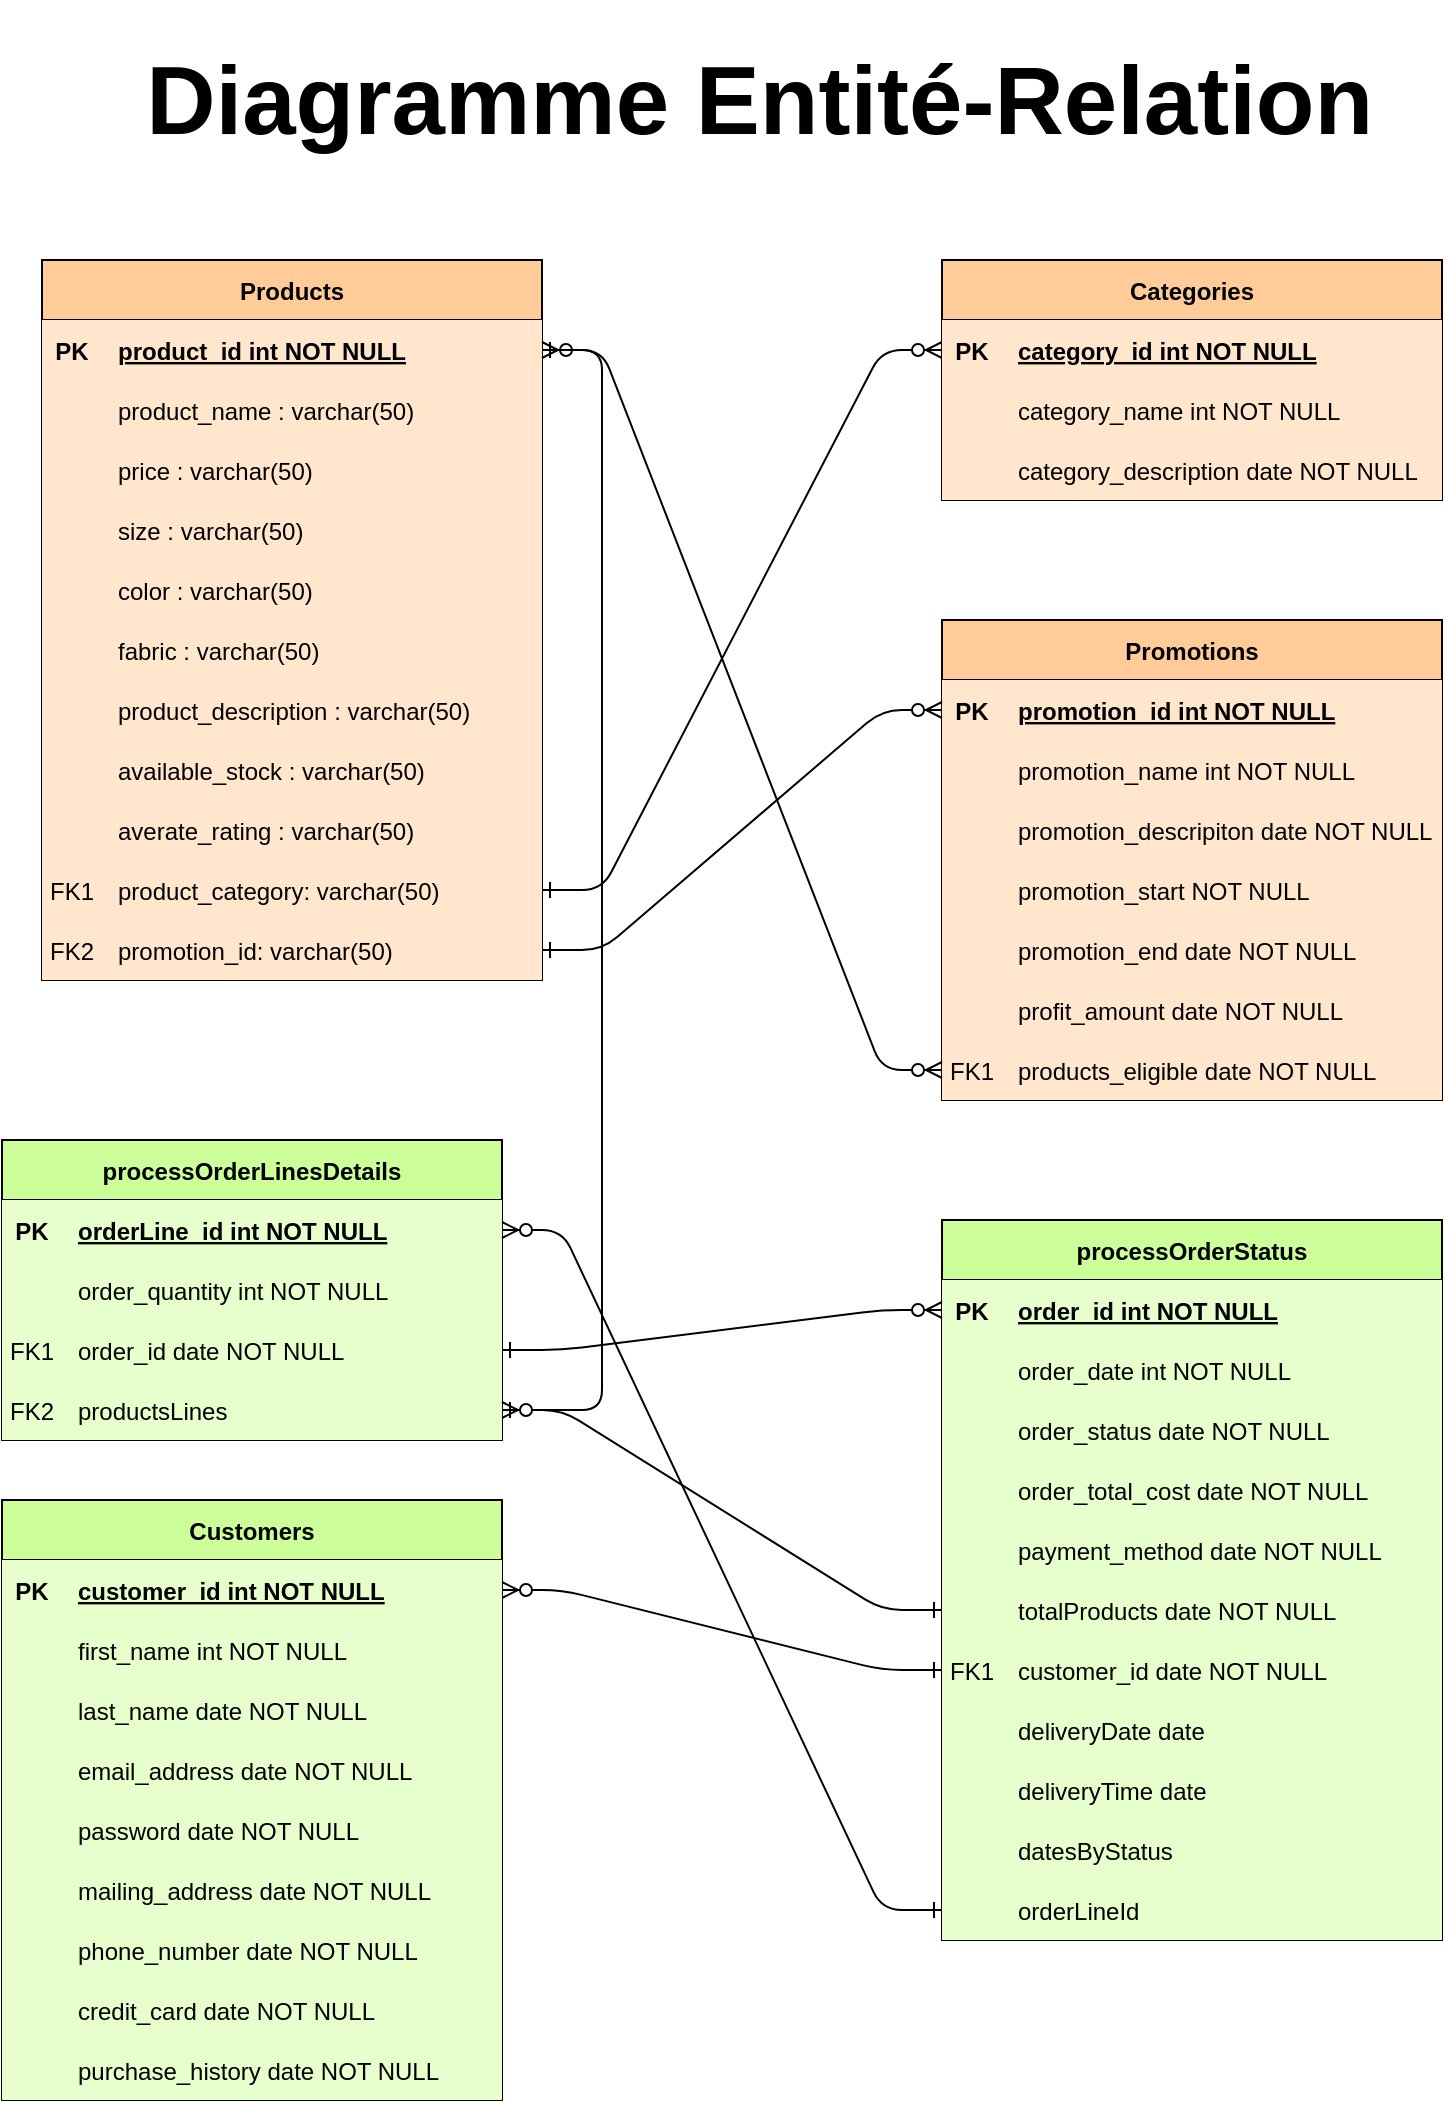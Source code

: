 <mxfile version="23.1.5" type="device">
  <diagram id="R2lEEEUBdFMjLlhIrx00" name="Page-1">
    <mxGraphModel dx="1149" dy="619" grid="1" gridSize="10" guides="1" tooltips="1" connect="1" arrows="1" fold="1" page="1" pageScale="1" pageWidth="850" pageHeight="1100" math="0" shadow="0" extFonts="Permanent Marker^https://fonts.googleapis.com/css?family=Permanent+Marker">
      <root>
        <mxCell id="0" />
        <mxCell id="1" parent="0" />
        <mxCell id="C-vyLk0tnHw3VtMMgP7b-1" value="" style="edgeStyle=entityRelationEdgeStyle;endArrow=ERzeroToMany;startArrow=ERone;endFill=1;startFill=0;entryX=0;entryY=0.5;entryDx=0;entryDy=0;" parent="1" source="kTmBrPCuGfn3WmzhbBEL-50" target="C-vyLk0tnHw3VtMMgP7b-3" edge="1">
          <mxGeometry width="100" height="100" relative="1" as="geometry">
            <mxPoint x="320" y="760" as="sourcePoint" />
            <mxPoint x="420" y="660" as="targetPoint" />
            <Array as="points">
              <mxPoint x="500" y="200" />
            </Array>
          </mxGeometry>
        </mxCell>
        <mxCell id="C-vyLk0tnHw3VtMMgP7b-12" value="" style="edgeStyle=entityRelationEdgeStyle;endArrow=ERzeroToMany;startArrow=ERone;endFill=1;startFill=0;fontStyle=1" parent="1" source="fbQqHA0lOHPMDdTAuT4G-1" target="C-vyLk0tnHw3VtMMgP7b-14" edge="1">
          <mxGeometry width="100" height="100" relative="1" as="geometry">
            <mxPoint x="380" y="220" as="sourcePoint" />
            <mxPoint x="440" y="245" as="targetPoint" />
            <Array as="points">
              <mxPoint x="530" y="1160" />
            </Array>
          </mxGeometry>
        </mxCell>
        <mxCell id="C-vyLk0tnHw3VtMMgP7b-2" value="Categories" style="shape=table;startSize=30;container=1;collapsible=1;childLayout=tableLayout;fixedRows=1;rowLines=0;fontStyle=1;align=center;resizeLast=1;fillColor=#FFCC99;" parent="1" vertex="1">
          <mxGeometry x="510" y="160" width="250" height="120" as="geometry" />
        </mxCell>
        <mxCell id="C-vyLk0tnHw3VtMMgP7b-3" value="" style="shape=partialRectangle;collapsible=0;dropTarget=0;pointerEvents=0;fillColor=#FFE6CC;points=[[0,0.5],[1,0.5]];portConstraint=eastwest;top=0;left=0;right=0;bottom=1;" parent="C-vyLk0tnHw3VtMMgP7b-2" vertex="1">
          <mxGeometry y="30" width="250" height="30" as="geometry" />
        </mxCell>
        <mxCell id="C-vyLk0tnHw3VtMMgP7b-4" value="PK" style="shape=partialRectangle;overflow=hidden;connectable=0;fillColor=#FFE6CC;top=0;left=0;bottom=0;right=0;fontStyle=1;" parent="C-vyLk0tnHw3VtMMgP7b-3" vertex="1">
          <mxGeometry width="30" height="30" as="geometry">
            <mxRectangle width="30" height="30" as="alternateBounds" />
          </mxGeometry>
        </mxCell>
        <mxCell id="C-vyLk0tnHw3VtMMgP7b-5" value="category_id int NOT NULL " style="shape=partialRectangle;overflow=hidden;connectable=0;fillColor=#FFE6CC;top=0;left=0;bottom=0;right=0;align=left;spacingLeft=6;fontStyle=5;" parent="C-vyLk0tnHw3VtMMgP7b-3" vertex="1">
          <mxGeometry x="30" width="220" height="30" as="geometry">
            <mxRectangle width="220" height="30" as="alternateBounds" />
          </mxGeometry>
        </mxCell>
        <mxCell id="C-vyLk0tnHw3VtMMgP7b-6" value="" style="shape=partialRectangle;collapsible=0;dropTarget=0;pointerEvents=0;fillColor=#FFE6CC;points=[[0,0.5],[1,0.5]];portConstraint=eastwest;top=0;left=0;right=0;bottom=0;" parent="C-vyLk0tnHw3VtMMgP7b-2" vertex="1">
          <mxGeometry y="60" width="250" height="30" as="geometry" />
        </mxCell>
        <mxCell id="C-vyLk0tnHw3VtMMgP7b-7" value="" style="shape=partialRectangle;overflow=hidden;connectable=0;fillColor=#FFE6CC;top=0;left=0;bottom=0;right=0;" parent="C-vyLk0tnHw3VtMMgP7b-6" vertex="1">
          <mxGeometry width="30" height="30" as="geometry">
            <mxRectangle width="30" height="30" as="alternateBounds" />
          </mxGeometry>
        </mxCell>
        <mxCell id="C-vyLk0tnHw3VtMMgP7b-8" value="category_name int NOT NULL" style="shape=partialRectangle;overflow=hidden;connectable=0;fillColor=#FFE6CC;top=0;left=0;bottom=0;right=0;align=left;spacingLeft=6;" parent="C-vyLk0tnHw3VtMMgP7b-6" vertex="1">
          <mxGeometry x="30" width="220" height="30" as="geometry">
            <mxRectangle width="220" height="30" as="alternateBounds" />
          </mxGeometry>
        </mxCell>
        <mxCell id="C-vyLk0tnHw3VtMMgP7b-9" value="" style="shape=partialRectangle;collapsible=0;dropTarget=0;pointerEvents=0;fillColor=#FFE6CC;points=[[0,0.5],[1,0.5]];portConstraint=eastwest;top=0;left=0;right=0;bottom=0;" parent="C-vyLk0tnHw3VtMMgP7b-2" vertex="1">
          <mxGeometry y="90" width="250" height="30" as="geometry" />
        </mxCell>
        <mxCell id="C-vyLk0tnHw3VtMMgP7b-10" value="" style="shape=partialRectangle;overflow=hidden;connectable=0;fillColor=#FFE6CC;top=0;left=0;bottom=0;right=0;" parent="C-vyLk0tnHw3VtMMgP7b-9" vertex="1">
          <mxGeometry width="30" height="30" as="geometry">
            <mxRectangle width="30" height="30" as="alternateBounds" />
          </mxGeometry>
        </mxCell>
        <mxCell id="C-vyLk0tnHw3VtMMgP7b-11" value="category_description date NOT NULL" style="shape=partialRectangle;overflow=hidden;connectable=0;fillColor=#FFE6CC;top=0;left=0;bottom=0;right=0;align=left;spacingLeft=6;" parent="C-vyLk0tnHw3VtMMgP7b-9" vertex="1">
          <mxGeometry x="30" width="220" height="30" as="geometry">
            <mxRectangle width="220" height="30" as="alternateBounds" />
          </mxGeometry>
        </mxCell>
        <mxCell id="C-vyLk0tnHw3VtMMgP7b-13" value="Customers" style="shape=table;startSize=30;container=1;collapsible=1;childLayout=tableLayout;fixedRows=1;rowLines=0;fontStyle=1;align=center;resizeLast=1;fillColor=#CCFF99;" parent="1" vertex="1">
          <mxGeometry x="40" y="780" width="250" height="300" as="geometry" />
        </mxCell>
        <mxCell id="C-vyLk0tnHw3VtMMgP7b-14" value="" style="shape=partialRectangle;collapsible=0;dropTarget=0;pointerEvents=0;fillColor=#E6FFCC;points=[[0,0.5],[1,0.5]];portConstraint=eastwest;top=0;left=0;right=0;bottom=1;" parent="C-vyLk0tnHw3VtMMgP7b-13" vertex="1">
          <mxGeometry y="30" width="250" height="30" as="geometry" />
        </mxCell>
        <mxCell id="C-vyLk0tnHw3VtMMgP7b-15" value="PK" style="shape=partialRectangle;overflow=hidden;connectable=0;fillColor=#E6FFCC;top=0;left=0;bottom=0;right=0;fontStyle=1;" parent="C-vyLk0tnHw3VtMMgP7b-14" vertex="1">
          <mxGeometry width="30" height="30" as="geometry">
            <mxRectangle width="30" height="30" as="alternateBounds" />
          </mxGeometry>
        </mxCell>
        <mxCell id="C-vyLk0tnHw3VtMMgP7b-16" value="customer_id int NOT NULL " style="shape=partialRectangle;overflow=hidden;connectable=0;fillColor=#E6FFCC;top=0;left=0;bottom=0;right=0;align=left;spacingLeft=6;fontStyle=5;" parent="C-vyLk0tnHw3VtMMgP7b-14" vertex="1">
          <mxGeometry x="30" width="220" height="30" as="geometry">
            <mxRectangle width="220" height="30" as="alternateBounds" />
          </mxGeometry>
        </mxCell>
        <mxCell id="C-vyLk0tnHw3VtMMgP7b-17" value="" style="shape=partialRectangle;collapsible=0;dropTarget=0;pointerEvents=0;fillColor=#E6FFCC;points=[[0,0.5],[1,0.5]];portConstraint=eastwest;top=0;left=0;right=0;bottom=0;" parent="C-vyLk0tnHw3VtMMgP7b-13" vertex="1">
          <mxGeometry y="60" width="250" height="30" as="geometry" />
        </mxCell>
        <mxCell id="C-vyLk0tnHw3VtMMgP7b-18" value="" style="shape=partialRectangle;overflow=hidden;connectable=0;fillColor=#E6FFCC;top=0;left=0;bottom=0;right=0;" parent="C-vyLk0tnHw3VtMMgP7b-17" vertex="1">
          <mxGeometry width="30" height="30" as="geometry">
            <mxRectangle width="30" height="30" as="alternateBounds" />
          </mxGeometry>
        </mxCell>
        <mxCell id="C-vyLk0tnHw3VtMMgP7b-19" value="first_name int NOT NULL" style="shape=partialRectangle;overflow=hidden;connectable=0;fillColor=#E6FFCC;top=0;left=0;bottom=0;right=0;align=left;spacingLeft=6;" parent="C-vyLk0tnHw3VtMMgP7b-17" vertex="1">
          <mxGeometry x="30" width="220" height="30" as="geometry">
            <mxRectangle width="220" height="30" as="alternateBounds" />
          </mxGeometry>
        </mxCell>
        <mxCell id="C-vyLk0tnHw3VtMMgP7b-20" value="" style="shape=partialRectangle;collapsible=0;dropTarget=0;pointerEvents=0;fillColor=#E6FFCC;points=[[0,0.5],[1,0.5]];portConstraint=eastwest;top=0;left=0;right=0;bottom=0;" parent="C-vyLk0tnHw3VtMMgP7b-13" vertex="1">
          <mxGeometry y="90" width="250" height="30" as="geometry" />
        </mxCell>
        <mxCell id="C-vyLk0tnHw3VtMMgP7b-21" value="" style="shape=partialRectangle;overflow=hidden;connectable=0;fillColor=#E6FFCC;top=0;left=0;bottom=0;right=0;" parent="C-vyLk0tnHw3VtMMgP7b-20" vertex="1">
          <mxGeometry width="30" height="30" as="geometry">
            <mxRectangle width="30" height="30" as="alternateBounds" />
          </mxGeometry>
        </mxCell>
        <mxCell id="C-vyLk0tnHw3VtMMgP7b-22" value="last_name date NOT NULL" style="shape=partialRectangle;overflow=hidden;connectable=0;fillColor=#E6FFCC;top=0;left=0;bottom=0;right=0;align=left;spacingLeft=6;" parent="C-vyLk0tnHw3VtMMgP7b-20" vertex="1">
          <mxGeometry x="30" width="220" height="30" as="geometry">
            <mxRectangle width="220" height="30" as="alternateBounds" />
          </mxGeometry>
        </mxCell>
        <mxCell id="kTmBrPCuGfn3WmzhbBEL-53" value="" style="shape=partialRectangle;collapsible=0;dropTarget=0;pointerEvents=0;fillColor=#E6FFCC;points=[[0,0.5],[1,0.5]];portConstraint=eastwest;top=0;left=0;right=0;bottom=0;" parent="C-vyLk0tnHw3VtMMgP7b-13" vertex="1">
          <mxGeometry y="120" width="250" height="30" as="geometry" />
        </mxCell>
        <mxCell id="kTmBrPCuGfn3WmzhbBEL-54" value="" style="shape=partialRectangle;overflow=hidden;connectable=0;fillColor=#E6FFCC;top=0;left=0;bottom=0;right=0;" parent="kTmBrPCuGfn3WmzhbBEL-53" vertex="1">
          <mxGeometry width="30" height="30" as="geometry">
            <mxRectangle width="30" height="30" as="alternateBounds" />
          </mxGeometry>
        </mxCell>
        <mxCell id="kTmBrPCuGfn3WmzhbBEL-55" value="email_address date NOT NULL" style="shape=partialRectangle;overflow=hidden;connectable=0;fillColor=#E6FFCC;top=0;left=0;bottom=0;right=0;align=left;spacingLeft=6;" parent="kTmBrPCuGfn3WmzhbBEL-53" vertex="1">
          <mxGeometry x="30" width="220" height="30" as="geometry">
            <mxRectangle width="220" height="30" as="alternateBounds" />
          </mxGeometry>
        </mxCell>
        <mxCell id="kTmBrPCuGfn3WmzhbBEL-56" value="" style="shape=partialRectangle;collapsible=0;dropTarget=0;pointerEvents=0;fillColor=#E6FFCC;points=[[0,0.5],[1,0.5]];portConstraint=eastwest;top=0;left=0;right=0;bottom=0;" parent="C-vyLk0tnHw3VtMMgP7b-13" vertex="1">
          <mxGeometry y="150" width="250" height="30" as="geometry" />
        </mxCell>
        <mxCell id="kTmBrPCuGfn3WmzhbBEL-57" value="" style="shape=partialRectangle;overflow=hidden;connectable=0;fillColor=#E6FFCC;top=0;left=0;bottom=0;right=0;" parent="kTmBrPCuGfn3WmzhbBEL-56" vertex="1">
          <mxGeometry width="30" height="30" as="geometry">
            <mxRectangle width="30" height="30" as="alternateBounds" />
          </mxGeometry>
        </mxCell>
        <mxCell id="kTmBrPCuGfn3WmzhbBEL-58" value="password date NOT NULL" style="shape=partialRectangle;overflow=hidden;connectable=0;fillColor=#E6FFCC;top=0;left=0;bottom=0;right=0;align=left;spacingLeft=6;" parent="kTmBrPCuGfn3WmzhbBEL-56" vertex="1">
          <mxGeometry x="30" width="220" height="30" as="geometry">
            <mxRectangle width="220" height="30" as="alternateBounds" />
          </mxGeometry>
        </mxCell>
        <mxCell id="kTmBrPCuGfn3WmzhbBEL-59" value="" style="shape=partialRectangle;collapsible=0;dropTarget=0;pointerEvents=0;fillColor=#E6FFCC;points=[[0,0.5],[1,0.5]];portConstraint=eastwest;top=0;left=0;right=0;bottom=0;" parent="C-vyLk0tnHw3VtMMgP7b-13" vertex="1">
          <mxGeometry y="180" width="250" height="30" as="geometry" />
        </mxCell>
        <mxCell id="kTmBrPCuGfn3WmzhbBEL-60" value="" style="shape=partialRectangle;overflow=hidden;connectable=0;fillColor=#E6FFCC;top=0;left=0;bottom=0;right=0;" parent="kTmBrPCuGfn3WmzhbBEL-59" vertex="1">
          <mxGeometry width="30" height="30" as="geometry">
            <mxRectangle width="30" height="30" as="alternateBounds" />
          </mxGeometry>
        </mxCell>
        <mxCell id="kTmBrPCuGfn3WmzhbBEL-61" value="mailing_address date NOT NULL" style="shape=partialRectangle;overflow=hidden;connectable=0;fillColor=#E6FFCC;top=0;left=0;bottom=0;right=0;align=left;spacingLeft=6;" parent="kTmBrPCuGfn3WmzhbBEL-59" vertex="1">
          <mxGeometry x="30" width="220" height="30" as="geometry">
            <mxRectangle width="220" height="30" as="alternateBounds" />
          </mxGeometry>
        </mxCell>
        <mxCell id="kTmBrPCuGfn3WmzhbBEL-62" value="" style="shape=partialRectangle;collapsible=0;dropTarget=0;pointerEvents=0;fillColor=#E6FFCC;points=[[0,0.5],[1,0.5]];portConstraint=eastwest;top=0;left=0;right=0;bottom=0;" parent="C-vyLk0tnHw3VtMMgP7b-13" vertex="1">
          <mxGeometry y="210" width="250" height="30" as="geometry" />
        </mxCell>
        <mxCell id="kTmBrPCuGfn3WmzhbBEL-63" value="" style="shape=partialRectangle;overflow=hidden;connectable=0;fillColor=#E6FFCC;top=0;left=0;bottom=0;right=0;" parent="kTmBrPCuGfn3WmzhbBEL-62" vertex="1">
          <mxGeometry width="30" height="30" as="geometry">
            <mxRectangle width="30" height="30" as="alternateBounds" />
          </mxGeometry>
        </mxCell>
        <mxCell id="kTmBrPCuGfn3WmzhbBEL-64" value="phone_number date NOT NULL" style="shape=partialRectangle;overflow=hidden;connectable=0;fillColor=#E6FFCC;top=0;left=0;bottom=0;right=0;align=left;spacingLeft=6;" parent="kTmBrPCuGfn3WmzhbBEL-62" vertex="1">
          <mxGeometry x="30" width="220" height="30" as="geometry">
            <mxRectangle width="220" height="30" as="alternateBounds" />
          </mxGeometry>
        </mxCell>
        <mxCell id="kTmBrPCuGfn3WmzhbBEL-65" value="" style="shape=partialRectangle;collapsible=0;dropTarget=0;pointerEvents=0;fillColor=#E6FFCC;points=[[0,0.5],[1,0.5]];portConstraint=eastwest;top=0;left=0;right=0;bottom=0;" parent="C-vyLk0tnHw3VtMMgP7b-13" vertex="1">
          <mxGeometry y="240" width="250" height="30" as="geometry" />
        </mxCell>
        <mxCell id="kTmBrPCuGfn3WmzhbBEL-66" value="" style="shape=partialRectangle;overflow=hidden;connectable=0;fillColor=#E6FFCC;top=0;left=0;bottom=0;right=0;" parent="kTmBrPCuGfn3WmzhbBEL-65" vertex="1">
          <mxGeometry width="30" height="30" as="geometry">
            <mxRectangle width="30" height="30" as="alternateBounds" />
          </mxGeometry>
        </mxCell>
        <mxCell id="kTmBrPCuGfn3WmzhbBEL-67" value="credit_card date NOT NULL" style="shape=partialRectangle;overflow=hidden;connectable=0;fillColor=#E6FFCC;top=0;left=0;bottom=0;right=0;align=left;spacingLeft=6;" parent="kTmBrPCuGfn3WmzhbBEL-65" vertex="1">
          <mxGeometry x="30" width="220" height="30" as="geometry">
            <mxRectangle width="220" height="30" as="alternateBounds" />
          </mxGeometry>
        </mxCell>
        <mxCell id="kTmBrPCuGfn3WmzhbBEL-165" value="" style="shape=partialRectangle;collapsible=0;dropTarget=0;pointerEvents=0;fillColor=#E6FFCC;points=[[0,0.5],[1,0.5]];portConstraint=eastwest;top=0;left=0;right=0;bottom=0;" parent="C-vyLk0tnHw3VtMMgP7b-13" vertex="1">
          <mxGeometry y="270" width="250" height="30" as="geometry" />
        </mxCell>
        <mxCell id="kTmBrPCuGfn3WmzhbBEL-166" value="" style="shape=partialRectangle;overflow=hidden;connectable=0;fillColor=#E6FFCC;top=0;left=0;bottom=0;right=0;" parent="kTmBrPCuGfn3WmzhbBEL-165" vertex="1">
          <mxGeometry width="30" height="30" as="geometry">
            <mxRectangle width="30" height="30" as="alternateBounds" />
          </mxGeometry>
        </mxCell>
        <mxCell id="kTmBrPCuGfn3WmzhbBEL-167" value="purchase_history date NOT NULL" style="shape=partialRectangle;overflow=hidden;connectable=0;fillColor=#E6FFCC;top=0;left=0;bottom=0;right=0;align=left;spacingLeft=6;" parent="kTmBrPCuGfn3WmzhbBEL-165" vertex="1">
          <mxGeometry x="30" width="220" height="30" as="geometry">
            <mxRectangle width="220" height="30" as="alternateBounds" />
          </mxGeometry>
        </mxCell>
        <mxCell id="C-vyLk0tnHw3VtMMgP7b-23" value="Products" style="shape=table;startSize=30;container=1;collapsible=1;childLayout=tableLayout;fixedRows=1;rowLines=0;fontStyle=1;align=center;resizeLast=1;fillColor=#FFCC99;" parent="1" vertex="1">
          <mxGeometry x="60" y="160" width="250" height="360" as="geometry" />
        </mxCell>
        <mxCell id="C-vyLk0tnHw3VtMMgP7b-24" value="" style="shape=partialRectangle;collapsible=0;dropTarget=0;pointerEvents=0;fillColor=#FFE6CC;points=[[0,0.5],[1,0.5]];portConstraint=eastwest;top=0;left=0;right=0;bottom=1;" parent="C-vyLk0tnHw3VtMMgP7b-23" vertex="1">
          <mxGeometry y="30" width="250" height="30" as="geometry" />
        </mxCell>
        <mxCell id="C-vyLk0tnHw3VtMMgP7b-25" value="PK" style="shape=partialRectangle;overflow=hidden;connectable=0;fillColor=#FFE6CC;top=0;left=0;bottom=0;right=0;fontStyle=1;" parent="C-vyLk0tnHw3VtMMgP7b-24" vertex="1">
          <mxGeometry width="30" height="30" as="geometry">
            <mxRectangle width="30" height="30" as="alternateBounds" />
          </mxGeometry>
        </mxCell>
        <mxCell id="C-vyLk0tnHw3VtMMgP7b-26" value="product_id int NOT NULL " style="shape=partialRectangle;overflow=hidden;connectable=0;fillColor=#FFE6CC;top=0;left=0;bottom=0;right=0;align=left;spacingLeft=6;fontStyle=5;" parent="C-vyLk0tnHw3VtMMgP7b-24" vertex="1">
          <mxGeometry x="30" width="220" height="30" as="geometry">
            <mxRectangle width="220" height="30" as="alternateBounds" />
          </mxGeometry>
        </mxCell>
        <mxCell id="C-vyLk0tnHw3VtMMgP7b-27" value="" style="shape=partialRectangle;collapsible=0;dropTarget=0;pointerEvents=0;fillColor=#FFE6CC;points=[[0,0.5],[1,0.5]];portConstraint=eastwest;top=0;left=0;right=0;bottom=0;" parent="C-vyLk0tnHw3VtMMgP7b-23" vertex="1">
          <mxGeometry y="60" width="250" height="30" as="geometry" />
        </mxCell>
        <mxCell id="C-vyLk0tnHw3VtMMgP7b-28" value="" style="shape=partialRectangle;overflow=hidden;connectable=0;fillColor=#FFE6CC;top=0;left=0;bottom=0;right=0;" parent="C-vyLk0tnHw3VtMMgP7b-27" vertex="1">
          <mxGeometry width="30" height="30" as="geometry">
            <mxRectangle width="30" height="30" as="alternateBounds" />
          </mxGeometry>
        </mxCell>
        <mxCell id="C-vyLk0tnHw3VtMMgP7b-29" value="product_name : varchar(50) " style="shape=partialRectangle;overflow=hidden;connectable=0;fillColor=#FFE6CC;top=0;left=0;bottom=0;right=0;align=left;spacingLeft=6;" parent="C-vyLk0tnHw3VtMMgP7b-27" vertex="1">
          <mxGeometry x="30" width="220" height="30" as="geometry">
            <mxRectangle width="220" height="30" as="alternateBounds" />
          </mxGeometry>
        </mxCell>
        <mxCell id="kTmBrPCuGfn3WmzhbBEL-1" value="" style="shape=partialRectangle;collapsible=0;dropTarget=0;pointerEvents=0;fillColor=#FFE6CC;points=[[0,0.5],[1,0.5]];portConstraint=eastwest;top=0;left=0;right=0;bottom=0;" parent="C-vyLk0tnHw3VtMMgP7b-23" vertex="1">
          <mxGeometry y="90" width="250" height="30" as="geometry" />
        </mxCell>
        <mxCell id="kTmBrPCuGfn3WmzhbBEL-2" value="" style="shape=partialRectangle;overflow=hidden;connectable=0;fillColor=#FFE6CC;top=0;left=0;bottom=0;right=0;" parent="kTmBrPCuGfn3WmzhbBEL-1" vertex="1">
          <mxGeometry width="30" height="30" as="geometry">
            <mxRectangle width="30" height="30" as="alternateBounds" />
          </mxGeometry>
        </mxCell>
        <mxCell id="kTmBrPCuGfn3WmzhbBEL-3" value="price : varchar(50) " style="shape=partialRectangle;overflow=hidden;connectable=0;fillColor=#FFE6CC;top=0;left=0;bottom=0;right=0;align=left;spacingLeft=6;" parent="kTmBrPCuGfn3WmzhbBEL-1" vertex="1">
          <mxGeometry x="30" width="220" height="30" as="geometry">
            <mxRectangle width="220" height="30" as="alternateBounds" />
          </mxGeometry>
        </mxCell>
        <mxCell id="kTmBrPCuGfn3WmzhbBEL-4" value="" style="shape=partialRectangle;collapsible=0;dropTarget=0;pointerEvents=0;fillColor=#FFE6CC;points=[[0,0.5],[1,0.5]];portConstraint=eastwest;top=0;left=0;right=0;bottom=0;" parent="C-vyLk0tnHw3VtMMgP7b-23" vertex="1">
          <mxGeometry y="120" width="250" height="30" as="geometry" />
        </mxCell>
        <mxCell id="kTmBrPCuGfn3WmzhbBEL-5" value="" style="shape=partialRectangle;overflow=hidden;connectable=0;fillColor=#FFE6CC;top=0;left=0;bottom=0;right=0;" parent="kTmBrPCuGfn3WmzhbBEL-4" vertex="1">
          <mxGeometry width="30" height="30" as="geometry">
            <mxRectangle width="30" height="30" as="alternateBounds" />
          </mxGeometry>
        </mxCell>
        <mxCell id="kTmBrPCuGfn3WmzhbBEL-6" value="size : varchar(50) " style="shape=partialRectangle;overflow=hidden;connectable=0;fillColor=#FFE6CC;top=0;left=0;bottom=0;right=0;align=left;spacingLeft=6;" parent="kTmBrPCuGfn3WmzhbBEL-4" vertex="1">
          <mxGeometry x="30" width="220" height="30" as="geometry">
            <mxRectangle width="220" height="30" as="alternateBounds" />
          </mxGeometry>
        </mxCell>
        <mxCell id="kTmBrPCuGfn3WmzhbBEL-7" value="" style="shape=partialRectangle;collapsible=0;dropTarget=0;pointerEvents=0;fillColor=#FFE6CC;points=[[0,0.5],[1,0.5]];portConstraint=eastwest;top=0;left=0;right=0;bottom=0;" parent="C-vyLk0tnHw3VtMMgP7b-23" vertex="1">
          <mxGeometry y="150" width="250" height="30" as="geometry" />
        </mxCell>
        <mxCell id="kTmBrPCuGfn3WmzhbBEL-8" value="" style="shape=partialRectangle;overflow=hidden;connectable=0;fillColor=#FFE6CC;top=0;left=0;bottom=0;right=0;" parent="kTmBrPCuGfn3WmzhbBEL-7" vertex="1">
          <mxGeometry width="30" height="30" as="geometry">
            <mxRectangle width="30" height="30" as="alternateBounds" />
          </mxGeometry>
        </mxCell>
        <mxCell id="kTmBrPCuGfn3WmzhbBEL-9" value="color : varchar(50) " style="shape=partialRectangle;overflow=hidden;connectable=0;fillColor=#FFE6CC;top=0;left=0;bottom=0;right=0;align=left;spacingLeft=6;" parent="kTmBrPCuGfn3WmzhbBEL-7" vertex="1">
          <mxGeometry x="30" width="220" height="30" as="geometry">
            <mxRectangle width="220" height="30" as="alternateBounds" />
          </mxGeometry>
        </mxCell>
        <mxCell id="kTmBrPCuGfn3WmzhbBEL-10" value="" style="shape=partialRectangle;collapsible=0;dropTarget=0;pointerEvents=0;fillColor=#FFE6CC;points=[[0,0.5],[1,0.5]];portConstraint=eastwest;top=0;left=0;right=0;bottom=0;" parent="C-vyLk0tnHw3VtMMgP7b-23" vertex="1">
          <mxGeometry y="180" width="250" height="30" as="geometry" />
        </mxCell>
        <mxCell id="kTmBrPCuGfn3WmzhbBEL-11" value="" style="shape=partialRectangle;overflow=hidden;connectable=0;fillColor=#FFE6CC;top=0;left=0;bottom=0;right=0;" parent="kTmBrPCuGfn3WmzhbBEL-10" vertex="1">
          <mxGeometry width="30" height="30" as="geometry">
            <mxRectangle width="30" height="30" as="alternateBounds" />
          </mxGeometry>
        </mxCell>
        <mxCell id="kTmBrPCuGfn3WmzhbBEL-12" value="fabric : varchar(50) " style="shape=partialRectangle;overflow=hidden;connectable=0;fillColor=#FFE6CC;top=0;left=0;bottom=0;right=0;align=left;spacingLeft=6;" parent="kTmBrPCuGfn3WmzhbBEL-10" vertex="1">
          <mxGeometry x="30" width="220" height="30" as="geometry">
            <mxRectangle width="220" height="30" as="alternateBounds" />
          </mxGeometry>
        </mxCell>
        <mxCell id="kTmBrPCuGfn3WmzhbBEL-13" value="" style="shape=partialRectangle;collapsible=0;dropTarget=0;pointerEvents=0;fillColor=#FFE6CC;points=[[0,0.5],[1,0.5]];portConstraint=eastwest;top=0;left=0;right=0;bottom=0;" parent="C-vyLk0tnHw3VtMMgP7b-23" vertex="1">
          <mxGeometry y="210" width="250" height="30" as="geometry" />
        </mxCell>
        <mxCell id="kTmBrPCuGfn3WmzhbBEL-14" value="" style="shape=partialRectangle;overflow=hidden;connectable=0;fillColor=#FFE6CC;top=0;left=0;bottom=0;right=0;" parent="kTmBrPCuGfn3WmzhbBEL-13" vertex="1">
          <mxGeometry width="30" height="30" as="geometry">
            <mxRectangle width="30" height="30" as="alternateBounds" />
          </mxGeometry>
        </mxCell>
        <mxCell id="kTmBrPCuGfn3WmzhbBEL-15" value="product_description : varchar(50) " style="shape=partialRectangle;overflow=hidden;connectable=0;fillColor=#FFE6CC;top=0;left=0;bottom=0;right=0;align=left;spacingLeft=6;" parent="kTmBrPCuGfn3WmzhbBEL-13" vertex="1">
          <mxGeometry x="30" width="220" height="30" as="geometry">
            <mxRectangle width="220" height="30" as="alternateBounds" />
          </mxGeometry>
        </mxCell>
        <mxCell id="kTmBrPCuGfn3WmzhbBEL-16" value="" style="shape=partialRectangle;collapsible=0;dropTarget=0;pointerEvents=0;fillColor=#FFE6CC;points=[[0,0.5],[1,0.5]];portConstraint=eastwest;top=0;left=0;right=0;bottom=0;" parent="C-vyLk0tnHw3VtMMgP7b-23" vertex="1">
          <mxGeometry y="240" width="250" height="30" as="geometry" />
        </mxCell>
        <mxCell id="kTmBrPCuGfn3WmzhbBEL-17" value="" style="shape=partialRectangle;overflow=hidden;connectable=0;fillColor=#FFE6CC;top=0;left=0;bottom=0;right=0;" parent="kTmBrPCuGfn3WmzhbBEL-16" vertex="1">
          <mxGeometry width="30" height="30" as="geometry">
            <mxRectangle width="30" height="30" as="alternateBounds" />
          </mxGeometry>
        </mxCell>
        <mxCell id="kTmBrPCuGfn3WmzhbBEL-18" value="available_stock : varchar(50) " style="shape=partialRectangle;overflow=hidden;connectable=0;fillColor=#FFE6CC;top=0;left=0;bottom=0;right=0;align=left;spacingLeft=6;" parent="kTmBrPCuGfn3WmzhbBEL-16" vertex="1">
          <mxGeometry x="30" width="220" height="30" as="geometry">
            <mxRectangle width="220" height="30" as="alternateBounds" />
          </mxGeometry>
        </mxCell>
        <mxCell id="kTmBrPCuGfn3WmzhbBEL-19" value="" style="shape=partialRectangle;collapsible=0;dropTarget=0;pointerEvents=0;fillColor=#FFE6CC;points=[[0,0.5],[1,0.5]];portConstraint=eastwest;top=0;left=0;right=0;bottom=0;" parent="C-vyLk0tnHw3VtMMgP7b-23" vertex="1">
          <mxGeometry y="270" width="250" height="30" as="geometry" />
        </mxCell>
        <mxCell id="kTmBrPCuGfn3WmzhbBEL-20" value="" style="shape=partialRectangle;overflow=hidden;connectable=0;fillColor=#FFE6CC;top=0;left=0;bottom=0;right=0;" parent="kTmBrPCuGfn3WmzhbBEL-19" vertex="1">
          <mxGeometry width="30" height="30" as="geometry">
            <mxRectangle width="30" height="30" as="alternateBounds" />
          </mxGeometry>
        </mxCell>
        <mxCell id="kTmBrPCuGfn3WmzhbBEL-21" value="averate_rating : varchar(50) " style="shape=partialRectangle;overflow=hidden;connectable=0;fillColor=#FFE6CC;top=0;left=0;bottom=0;right=0;align=left;spacingLeft=6;" parent="kTmBrPCuGfn3WmzhbBEL-19" vertex="1">
          <mxGeometry x="30" width="220" height="30" as="geometry">
            <mxRectangle width="220" height="30" as="alternateBounds" />
          </mxGeometry>
        </mxCell>
        <mxCell id="kTmBrPCuGfn3WmzhbBEL-50" value="" style="shape=partialRectangle;collapsible=0;dropTarget=0;pointerEvents=0;fillColor=#FFE6CC;points=[[0,0.5],[1,0.5]];portConstraint=eastwest;top=0;left=0;right=0;bottom=0;" parent="C-vyLk0tnHw3VtMMgP7b-23" vertex="1">
          <mxGeometry y="300" width="250" height="30" as="geometry" />
        </mxCell>
        <mxCell id="kTmBrPCuGfn3WmzhbBEL-51" value="FK1" style="shape=partialRectangle;overflow=hidden;connectable=0;fillColor=#FFE6CC;top=0;left=0;bottom=0;right=0;" parent="kTmBrPCuGfn3WmzhbBEL-50" vertex="1">
          <mxGeometry width="30" height="30" as="geometry">
            <mxRectangle width="30" height="30" as="alternateBounds" />
          </mxGeometry>
        </mxCell>
        <mxCell id="kTmBrPCuGfn3WmzhbBEL-52" value="product_category: varchar(50) " style="shape=partialRectangle;overflow=hidden;connectable=0;fillColor=#FFE6CC;top=0;left=0;bottom=0;right=0;align=left;spacingLeft=6;" parent="kTmBrPCuGfn3WmzhbBEL-50" vertex="1">
          <mxGeometry x="30" width="220" height="30" as="geometry">
            <mxRectangle width="220" height="30" as="alternateBounds" />
          </mxGeometry>
        </mxCell>
        <mxCell id="kTmBrPCuGfn3WmzhbBEL-162" value="" style="shape=partialRectangle;collapsible=0;dropTarget=0;pointerEvents=0;fillColor=#FFE6CC;points=[[0,0.5],[1,0.5]];portConstraint=eastwest;top=0;left=0;right=0;bottom=0;" parent="C-vyLk0tnHw3VtMMgP7b-23" vertex="1">
          <mxGeometry y="330" width="250" height="30" as="geometry" />
        </mxCell>
        <mxCell id="kTmBrPCuGfn3WmzhbBEL-163" value="FK2" style="shape=partialRectangle;overflow=hidden;connectable=0;fillColor=#FFE6CC;top=0;left=0;bottom=0;right=0;" parent="kTmBrPCuGfn3WmzhbBEL-162" vertex="1">
          <mxGeometry width="30" height="30" as="geometry">
            <mxRectangle width="30" height="30" as="alternateBounds" />
          </mxGeometry>
        </mxCell>
        <mxCell id="kTmBrPCuGfn3WmzhbBEL-164" value="promotion_id: varchar(50) " style="shape=partialRectangle;overflow=hidden;connectable=0;fillColor=#FFE6CC;top=0;left=0;bottom=0;right=0;align=left;spacingLeft=6;" parent="kTmBrPCuGfn3WmzhbBEL-162" vertex="1">
          <mxGeometry x="30" width="220" height="30" as="geometry">
            <mxRectangle width="220" height="30" as="alternateBounds" />
          </mxGeometry>
        </mxCell>
        <mxCell id="kTmBrPCuGfn3WmzhbBEL-68" value="processOrderStatus" style="shape=table;startSize=30;container=1;collapsible=1;childLayout=tableLayout;fixedRows=1;rowLines=0;fontStyle=1;align=center;resizeLast=1;fillColor=#CCFF99;" parent="1" vertex="1">
          <mxGeometry x="510" y="640" width="250" height="360" as="geometry" />
        </mxCell>
        <mxCell id="kTmBrPCuGfn3WmzhbBEL-69" value="" style="shape=partialRectangle;collapsible=0;dropTarget=0;pointerEvents=0;fillColor=#E6FFCC;points=[[0,0.5],[1,0.5]];portConstraint=eastwest;top=0;left=0;right=0;bottom=1;" parent="kTmBrPCuGfn3WmzhbBEL-68" vertex="1">
          <mxGeometry y="30" width="250" height="30" as="geometry" />
        </mxCell>
        <mxCell id="kTmBrPCuGfn3WmzhbBEL-70" value="PK" style="shape=partialRectangle;overflow=hidden;connectable=0;fillColor=#E6FFCC;top=0;left=0;bottom=0;right=0;fontStyle=1;" parent="kTmBrPCuGfn3WmzhbBEL-69" vertex="1">
          <mxGeometry width="30" height="30" as="geometry">
            <mxRectangle width="30" height="30" as="alternateBounds" />
          </mxGeometry>
        </mxCell>
        <mxCell id="kTmBrPCuGfn3WmzhbBEL-71" value="order_id int NOT NULL " style="shape=partialRectangle;overflow=hidden;connectable=0;fillColor=#E6FFCC;top=0;left=0;bottom=0;right=0;align=left;spacingLeft=6;fontStyle=5;" parent="kTmBrPCuGfn3WmzhbBEL-69" vertex="1">
          <mxGeometry x="30" width="220" height="30" as="geometry">
            <mxRectangle width="220" height="30" as="alternateBounds" />
          </mxGeometry>
        </mxCell>
        <mxCell id="kTmBrPCuGfn3WmzhbBEL-72" value="" style="shape=partialRectangle;collapsible=0;dropTarget=0;pointerEvents=0;fillColor=#E6FFCC;points=[[0,0.5],[1,0.5]];portConstraint=eastwest;top=0;left=0;right=0;bottom=0;" parent="kTmBrPCuGfn3WmzhbBEL-68" vertex="1">
          <mxGeometry y="60" width="250" height="30" as="geometry" />
        </mxCell>
        <mxCell id="kTmBrPCuGfn3WmzhbBEL-73" value="" style="shape=partialRectangle;overflow=hidden;connectable=0;fillColor=#E6FFCC;top=0;left=0;bottom=0;right=0;" parent="kTmBrPCuGfn3WmzhbBEL-72" vertex="1">
          <mxGeometry width="30" height="30" as="geometry">
            <mxRectangle width="30" height="30" as="alternateBounds" />
          </mxGeometry>
        </mxCell>
        <mxCell id="kTmBrPCuGfn3WmzhbBEL-74" value="order_date int NOT NULL" style="shape=partialRectangle;overflow=hidden;connectable=0;fillColor=#E6FFCC;top=0;left=0;bottom=0;right=0;align=left;spacingLeft=6;" parent="kTmBrPCuGfn3WmzhbBEL-72" vertex="1">
          <mxGeometry x="30" width="220" height="30" as="geometry">
            <mxRectangle width="220" height="30" as="alternateBounds" />
          </mxGeometry>
        </mxCell>
        <mxCell id="kTmBrPCuGfn3WmzhbBEL-75" value="" style="shape=partialRectangle;collapsible=0;dropTarget=0;pointerEvents=0;fillColor=#E6FFCC;points=[[0,0.5],[1,0.5]];portConstraint=eastwest;top=0;left=0;right=0;bottom=0;" parent="kTmBrPCuGfn3WmzhbBEL-68" vertex="1">
          <mxGeometry y="90" width="250" height="30" as="geometry" />
        </mxCell>
        <mxCell id="kTmBrPCuGfn3WmzhbBEL-76" value="" style="shape=partialRectangle;overflow=hidden;connectable=0;fillColor=#E6FFCC;top=0;left=0;bottom=0;right=0;" parent="kTmBrPCuGfn3WmzhbBEL-75" vertex="1">
          <mxGeometry width="30" height="30" as="geometry">
            <mxRectangle width="30" height="30" as="alternateBounds" />
          </mxGeometry>
        </mxCell>
        <mxCell id="kTmBrPCuGfn3WmzhbBEL-77" value="order_status date NOT NULL" style="shape=partialRectangle;overflow=hidden;connectable=0;fillColor=#E6FFCC;top=0;left=0;bottom=0;right=0;align=left;spacingLeft=6;" parent="kTmBrPCuGfn3WmzhbBEL-75" vertex="1">
          <mxGeometry x="30" width="220" height="30" as="geometry">
            <mxRectangle width="220" height="30" as="alternateBounds" />
          </mxGeometry>
        </mxCell>
        <mxCell id="kTmBrPCuGfn3WmzhbBEL-78" value="" style="shape=partialRectangle;collapsible=0;dropTarget=0;pointerEvents=0;fillColor=#E6FFCC;points=[[0,0.5],[1,0.5]];portConstraint=eastwest;top=0;left=0;right=0;bottom=0;" parent="kTmBrPCuGfn3WmzhbBEL-68" vertex="1">
          <mxGeometry y="120" width="250" height="30" as="geometry" />
        </mxCell>
        <mxCell id="kTmBrPCuGfn3WmzhbBEL-79" value="" style="shape=partialRectangle;overflow=hidden;connectable=0;fillColor=#E6FFCC;top=0;left=0;bottom=0;right=0;" parent="kTmBrPCuGfn3WmzhbBEL-78" vertex="1">
          <mxGeometry width="30" height="30" as="geometry">
            <mxRectangle width="30" height="30" as="alternateBounds" />
          </mxGeometry>
        </mxCell>
        <mxCell id="kTmBrPCuGfn3WmzhbBEL-80" value="order_total_cost date NOT NULL" style="shape=partialRectangle;overflow=hidden;connectable=0;fillColor=#E6FFCC;top=0;left=0;bottom=0;right=0;align=left;spacingLeft=6;" parent="kTmBrPCuGfn3WmzhbBEL-78" vertex="1">
          <mxGeometry x="30" width="220" height="30" as="geometry">
            <mxRectangle width="220" height="30" as="alternateBounds" />
          </mxGeometry>
        </mxCell>
        <mxCell id="kTmBrPCuGfn3WmzhbBEL-81" value="" style="shape=partialRectangle;collapsible=0;dropTarget=0;pointerEvents=0;fillColor=#E6FFCC;points=[[0,0.5],[1,0.5]];portConstraint=eastwest;top=0;left=0;right=0;bottom=0;" parent="kTmBrPCuGfn3WmzhbBEL-68" vertex="1">
          <mxGeometry y="150" width="250" height="30" as="geometry" />
        </mxCell>
        <mxCell id="kTmBrPCuGfn3WmzhbBEL-82" value="" style="shape=partialRectangle;overflow=hidden;connectable=0;fillColor=#E6FFCC;top=0;left=0;bottom=0;right=0;" parent="kTmBrPCuGfn3WmzhbBEL-81" vertex="1">
          <mxGeometry width="30" height="30" as="geometry">
            <mxRectangle width="30" height="30" as="alternateBounds" />
          </mxGeometry>
        </mxCell>
        <mxCell id="kTmBrPCuGfn3WmzhbBEL-83" value="payment_method date NOT NULL" style="shape=partialRectangle;overflow=hidden;connectable=0;fillColor=#E6FFCC;top=0;left=0;bottom=0;right=0;align=left;spacingLeft=6;" parent="kTmBrPCuGfn3WmzhbBEL-81" vertex="1">
          <mxGeometry x="30" width="220" height="30" as="geometry">
            <mxRectangle width="220" height="30" as="alternateBounds" />
          </mxGeometry>
        </mxCell>
        <mxCell id="kTmBrPCuGfn3WmzhbBEL-87" value="" style="shape=partialRectangle;collapsible=0;dropTarget=0;pointerEvents=0;fillColor=#E6FFCC;points=[[0,0.5],[1,0.5]];portConstraint=eastwest;top=0;left=0;right=0;bottom=0;" parent="kTmBrPCuGfn3WmzhbBEL-68" vertex="1">
          <mxGeometry y="180" width="250" height="30" as="geometry" />
        </mxCell>
        <mxCell id="kTmBrPCuGfn3WmzhbBEL-88" value="" style="shape=partialRectangle;overflow=hidden;connectable=0;fillColor=#E6FFCC;top=0;left=0;bottom=0;right=0;" parent="kTmBrPCuGfn3WmzhbBEL-87" vertex="1">
          <mxGeometry width="30" height="30" as="geometry">
            <mxRectangle width="30" height="30" as="alternateBounds" />
          </mxGeometry>
        </mxCell>
        <mxCell id="kTmBrPCuGfn3WmzhbBEL-89" value="totalProducts date NOT NULL" style="shape=partialRectangle;overflow=hidden;connectable=0;fillColor=#E6FFCC;top=0;left=0;bottom=0;right=0;align=left;spacingLeft=6;" parent="kTmBrPCuGfn3WmzhbBEL-87" vertex="1">
          <mxGeometry x="30" width="220" height="30" as="geometry">
            <mxRectangle width="220" height="30" as="alternateBounds" />
          </mxGeometry>
        </mxCell>
        <mxCell id="fbQqHA0lOHPMDdTAuT4G-1" value="" style="shape=partialRectangle;collapsible=0;dropTarget=0;pointerEvents=0;fillColor=#E6FFCC;points=[[0,0.5],[1,0.5]];portConstraint=eastwest;top=0;left=0;right=0;bottom=0;" vertex="1" parent="kTmBrPCuGfn3WmzhbBEL-68">
          <mxGeometry y="210" width="250" height="30" as="geometry" />
        </mxCell>
        <mxCell id="fbQqHA0lOHPMDdTAuT4G-2" value="FK1" style="shape=partialRectangle;overflow=hidden;connectable=0;fillColor=#E6FFCC;top=0;left=0;bottom=0;right=0;" vertex="1" parent="fbQqHA0lOHPMDdTAuT4G-1">
          <mxGeometry width="30" height="30" as="geometry">
            <mxRectangle width="30" height="30" as="alternateBounds" />
          </mxGeometry>
        </mxCell>
        <mxCell id="fbQqHA0lOHPMDdTAuT4G-3" value="customer_id date NOT NULL" style="shape=partialRectangle;overflow=hidden;connectable=0;fillColor=#E6FFCC;top=0;left=0;bottom=0;right=0;align=left;spacingLeft=6;" vertex="1" parent="fbQqHA0lOHPMDdTAuT4G-1">
          <mxGeometry x="30" width="220" height="30" as="geometry">
            <mxRectangle width="220" height="30" as="alternateBounds" />
          </mxGeometry>
        </mxCell>
        <mxCell id="fbQqHA0lOHPMDdTAuT4G-6" value="" style="shape=partialRectangle;collapsible=0;dropTarget=0;pointerEvents=0;fillColor=#E6FFCC;points=[[0,0.5],[1,0.5]];portConstraint=eastwest;top=0;left=0;right=0;bottom=0;" vertex="1" parent="kTmBrPCuGfn3WmzhbBEL-68">
          <mxGeometry y="240" width="250" height="30" as="geometry" />
        </mxCell>
        <mxCell id="fbQqHA0lOHPMDdTAuT4G-7" value="" style="shape=partialRectangle;overflow=hidden;connectable=0;fillColor=#E6FFCC;top=0;left=0;bottom=0;right=0;" vertex="1" parent="fbQqHA0lOHPMDdTAuT4G-6">
          <mxGeometry width="30" height="30" as="geometry">
            <mxRectangle width="30" height="30" as="alternateBounds" />
          </mxGeometry>
        </mxCell>
        <mxCell id="fbQqHA0lOHPMDdTAuT4G-8" value="deliveryDate date " style="shape=partialRectangle;overflow=hidden;connectable=0;fillColor=#E6FFCC;top=0;left=0;bottom=0;right=0;align=left;spacingLeft=6;" vertex="1" parent="fbQqHA0lOHPMDdTAuT4G-6">
          <mxGeometry x="30" width="220" height="30" as="geometry">
            <mxRectangle width="220" height="30" as="alternateBounds" />
          </mxGeometry>
        </mxCell>
        <mxCell id="fbQqHA0lOHPMDdTAuT4G-9" value="" style="shape=partialRectangle;collapsible=0;dropTarget=0;pointerEvents=0;fillColor=#E6FFCC;points=[[0,0.5],[1,0.5]];portConstraint=eastwest;top=0;left=0;right=0;bottom=0;" vertex="1" parent="kTmBrPCuGfn3WmzhbBEL-68">
          <mxGeometry y="270" width="250" height="30" as="geometry" />
        </mxCell>
        <mxCell id="fbQqHA0lOHPMDdTAuT4G-10" value="" style="shape=partialRectangle;overflow=hidden;connectable=0;fillColor=#E6FFCC;top=0;left=0;bottom=0;right=0;" vertex="1" parent="fbQqHA0lOHPMDdTAuT4G-9">
          <mxGeometry width="30" height="30" as="geometry">
            <mxRectangle width="30" height="30" as="alternateBounds" />
          </mxGeometry>
        </mxCell>
        <mxCell id="fbQqHA0lOHPMDdTAuT4G-11" value="deliveryTime date " style="shape=partialRectangle;overflow=hidden;connectable=0;fillColor=#E6FFCC;top=0;left=0;bottom=0;right=0;align=left;spacingLeft=6;" vertex="1" parent="fbQqHA0lOHPMDdTAuT4G-9">
          <mxGeometry x="30" width="220" height="30" as="geometry">
            <mxRectangle width="220" height="30" as="alternateBounds" />
          </mxGeometry>
        </mxCell>
        <mxCell id="fbQqHA0lOHPMDdTAuT4G-12" value="" style="shape=partialRectangle;collapsible=0;dropTarget=0;pointerEvents=0;fillColor=#E6FFCC;points=[[0,0.5],[1,0.5]];portConstraint=eastwest;top=0;left=0;right=0;bottom=0;" vertex="1" parent="kTmBrPCuGfn3WmzhbBEL-68">
          <mxGeometry y="300" width="250" height="30" as="geometry" />
        </mxCell>
        <mxCell id="fbQqHA0lOHPMDdTAuT4G-13" value="" style="shape=partialRectangle;overflow=hidden;connectable=0;fillColor=#E6FFCC;top=0;left=0;bottom=0;right=0;" vertex="1" parent="fbQqHA0lOHPMDdTAuT4G-12">
          <mxGeometry width="30" height="30" as="geometry">
            <mxRectangle width="30" height="30" as="alternateBounds" />
          </mxGeometry>
        </mxCell>
        <mxCell id="fbQqHA0lOHPMDdTAuT4G-14" value="datesByStatus" style="shape=partialRectangle;overflow=hidden;connectable=0;fillColor=#E6FFCC;top=0;left=0;bottom=0;right=0;align=left;spacingLeft=6;" vertex="1" parent="fbQqHA0lOHPMDdTAuT4G-12">
          <mxGeometry x="30" width="220" height="30" as="geometry">
            <mxRectangle width="220" height="30" as="alternateBounds" />
          </mxGeometry>
        </mxCell>
        <mxCell id="fbQqHA0lOHPMDdTAuT4G-15" value="" style="shape=partialRectangle;collapsible=0;dropTarget=0;pointerEvents=0;fillColor=#E6FFCC;points=[[0,0.5],[1,0.5]];portConstraint=eastwest;top=0;left=0;right=0;bottom=0;" vertex="1" parent="kTmBrPCuGfn3WmzhbBEL-68">
          <mxGeometry y="330" width="250" height="30" as="geometry" />
        </mxCell>
        <mxCell id="fbQqHA0lOHPMDdTAuT4G-16" value="" style="shape=partialRectangle;overflow=hidden;connectable=0;fillColor=#E6FFCC;top=0;left=0;bottom=0;right=0;" vertex="1" parent="fbQqHA0lOHPMDdTAuT4G-15">
          <mxGeometry width="30" height="30" as="geometry">
            <mxRectangle width="30" height="30" as="alternateBounds" />
          </mxGeometry>
        </mxCell>
        <mxCell id="fbQqHA0lOHPMDdTAuT4G-17" value="orderLineId   " style="shape=partialRectangle;overflow=hidden;connectable=0;fillColor=#E6FFCC;top=0;left=0;bottom=0;right=0;align=left;spacingLeft=6;" vertex="1" parent="fbQqHA0lOHPMDdTAuT4G-15">
          <mxGeometry x="30" width="220" height="30" as="geometry">
            <mxRectangle width="220" height="30" as="alternateBounds" />
          </mxGeometry>
        </mxCell>
        <mxCell id="kTmBrPCuGfn3WmzhbBEL-93" value="processOrderLinesDetails" style="shape=table;startSize=30;container=1;collapsible=1;childLayout=tableLayout;fixedRows=1;rowLines=0;fontStyle=1;align=center;resizeLast=1;fillColor=#CCFF99;" parent="1" vertex="1">
          <mxGeometry x="40" y="600" width="250" height="150" as="geometry" />
        </mxCell>
        <mxCell id="kTmBrPCuGfn3WmzhbBEL-94" value="" style="shape=partialRectangle;collapsible=0;dropTarget=0;pointerEvents=0;fillColor=#E6FFCC;points=[[0,0.5],[1,0.5]];portConstraint=eastwest;top=0;left=0;right=0;bottom=1;" parent="kTmBrPCuGfn3WmzhbBEL-93" vertex="1">
          <mxGeometry y="30" width="250" height="30" as="geometry" />
        </mxCell>
        <mxCell id="kTmBrPCuGfn3WmzhbBEL-95" value="PK" style="shape=partialRectangle;overflow=hidden;connectable=0;fillColor=#E6FFCC;top=0;left=0;bottom=0;right=0;fontStyle=1;" parent="kTmBrPCuGfn3WmzhbBEL-94" vertex="1">
          <mxGeometry width="30" height="30" as="geometry">
            <mxRectangle width="30" height="30" as="alternateBounds" />
          </mxGeometry>
        </mxCell>
        <mxCell id="kTmBrPCuGfn3WmzhbBEL-96" value="orderLine_id int NOT NULL " style="shape=partialRectangle;overflow=hidden;connectable=0;fillColor=#E6FFCC;top=0;left=0;bottom=0;right=0;align=left;spacingLeft=6;fontStyle=5;" parent="kTmBrPCuGfn3WmzhbBEL-94" vertex="1">
          <mxGeometry x="30" width="220" height="30" as="geometry">
            <mxRectangle width="220" height="30" as="alternateBounds" />
          </mxGeometry>
        </mxCell>
        <mxCell id="kTmBrPCuGfn3WmzhbBEL-97" value="" style="shape=partialRectangle;collapsible=0;dropTarget=0;pointerEvents=0;fillColor=#E6FFCC;points=[[0,0.5],[1,0.5]];portConstraint=eastwest;top=0;left=0;right=0;bottom=0;" parent="kTmBrPCuGfn3WmzhbBEL-93" vertex="1">
          <mxGeometry y="60" width="250" height="30" as="geometry" />
        </mxCell>
        <mxCell id="kTmBrPCuGfn3WmzhbBEL-98" value="" style="shape=partialRectangle;overflow=hidden;connectable=0;fillColor=#E6FFCC;top=0;left=0;bottom=0;right=0;" parent="kTmBrPCuGfn3WmzhbBEL-97" vertex="1">
          <mxGeometry width="30" height="30" as="geometry">
            <mxRectangle width="30" height="30" as="alternateBounds" />
          </mxGeometry>
        </mxCell>
        <mxCell id="kTmBrPCuGfn3WmzhbBEL-99" value="order_quantity int NOT NULL" style="shape=partialRectangle;overflow=hidden;connectable=0;fillColor=#E6FFCC;top=0;left=0;bottom=0;right=0;align=left;spacingLeft=6;" parent="kTmBrPCuGfn3WmzhbBEL-97" vertex="1">
          <mxGeometry x="30" width="220" height="30" as="geometry">
            <mxRectangle width="220" height="30" as="alternateBounds" />
          </mxGeometry>
        </mxCell>
        <mxCell id="kTmBrPCuGfn3WmzhbBEL-103" value="" style="shape=partialRectangle;collapsible=0;dropTarget=0;pointerEvents=0;fillColor=#E6FFCC;points=[[0,0.5],[1,0.5]];portConstraint=eastwest;top=0;left=0;right=0;bottom=0;" parent="kTmBrPCuGfn3WmzhbBEL-93" vertex="1">
          <mxGeometry y="90" width="250" height="30" as="geometry" />
        </mxCell>
        <mxCell id="kTmBrPCuGfn3WmzhbBEL-104" value="FK1" style="shape=partialRectangle;overflow=hidden;connectable=0;fillColor=#E6FFCC;top=0;left=0;bottom=0;right=0;" parent="kTmBrPCuGfn3WmzhbBEL-103" vertex="1">
          <mxGeometry width="30" height="30" as="geometry">
            <mxRectangle width="30" height="30" as="alternateBounds" />
          </mxGeometry>
        </mxCell>
        <mxCell id="kTmBrPCuGfn3WmzhbBEL-105" value="order_id date NOT NULL" style="shape=partialRectangle;overflow=hidden;connectable=0;fillColor=#E6FFCC;top=0;left=0;bottom=0;right=0;align=left;spacingLeft=6;" parent="kTmBrPCuGfn3WmzhbBEL-103" vertex="1">
          <mxGeometry x="30" width="220" height="30" as="geometry">
            <mxRectangle width="220" height="30" as="alternateBounds" />
          </mxGeometry>
        </mxCell>
        <mxCell id="kTmBrPCuGfn3WmzhbBEL-118" value="" style="shape=partialRectangle;collapsible=0;dropTarget=0;pointerEvents=0;fillColor=#E6FFCC;points=[[0,0.5],[1,0.5]];portConstraint=eastwest;top=0;left=0;right=0;bottom=0;" parent="kTmBrPCuGfn3WmzhbBEL-93" vertex="1">
          <mxGeometry y="120" width="250" height="30" as="geometry" />
        </mxCell>
        <mxCell id="kTmBrPCuGfn3WmzhbBEL-119" value="FK2" style="shape=partialRectangle;overflow=hidden;connectable=0;fillColor=#E6FFCC;top=0;left=0;bottom=0;right=0;" parent="kTmBrPCuGfn3WmzhbBEL-118" vertex="1">
          <mxGeometry width="30" height="30" as="geometry">
            <mxRectangle width="30" height="30" as="alternateBounds" />
          </mxGeometry>
        </mxCell>
        <mxCell id="kTmBrPCuGfn3WmzhbBEL-120" value="productsLines" style="shape=partialRectangle;overflow=hidden;connectable=0;fillColor=#E6FFCC;top=0;left=0;bottom=0;right=0;align=left;spacingLeft=6;" parent="kTmBrPCuGfn3WmzhbBEL-118" vertex="1">
          <mxGeometry x="30" width="220" height="30" as="geometry">
            <mxRectangle width="220" height="30" as="alternateBounds" />
          </mxGeometry>
        </mxCell>
        <mxCell id="kTmBrPCuGfn3WmzhbBEL-121" value="Promotions" style="shape=table;startSize=30;container=1;collapsible=1;childLayout=tableLayout;fixedRows=1;rowLines=0;fontStyle=1;align=center;resizeLast=1;fillColor=#FFCC99;" parent="1" vertex="1">
          <mxGeometry x="510" y="340" width="250" height="240" as="geometry" />
        </mxCell>
        <mxCell id="kTmBrPCuGfn3WmzhbBEL-122" value="" style="shape=partialRectangle;collapsible=0;dropTarget=0;pointerEvents=0;fillColor=#FFE6CC;points=[[0,0.5],[1,0.5]];portConstraint=eastwest;top=0;left=0;right=0;bottom=1;" parent="kTmBrPCuGfn3WmzhbBEL-121" vertex="1">
          <mxGeometry y="30" width="250" height="30" as="geometry" />
        </mxCell>
        <mxCell id="kTmBrPCuGfn3WmzhbBEL-123" value="PK" style="shape=partialRectangle;overflow=hidden;connectable=0;fillColor=#FFE6CC;top=0;left=0;bottom=0;right=0;fontStyle=1;" parent="kTmBrPCuGfn3WmzhbBEL-122" vertex="1">
          <mxGeometry width="30" height="30" as="geometry">
            <mxRectangle width="30" height="30" as="alternateBounds" />
          </mxGeometry>
        </mxCell>
        <mxCell id="kTmBrPCuGfn3WmzhbBEL-124" value="promotion_id int NOT NULL " style="shape=partialRectangle;overflow=hidden;connectable=0;fillColor=#FFE6CC;top=0;left=0;bottom=0;right=0;align=left;spacingLeft=6;fontStyle=5;" parent="kTmBrPCuGfn3WmzhbBEL-122" vertex="1">
          <mxGeometry x="30" width="220" height="30" as="geometry">
            <mxRectangle width="220" height="30" as="alternateBounds" />
          </mxGeometry>
        </mxCell>
        <mxCell id="kTmBrPCuGfn3WmzhbBEL-125" value="" style="shape=partialRectangle;collapsible=0;dropTarget=0;pointerEvents=0;fillColor=#FFE6CC;points=[[0,0.5],[1,0.5]];portConstraint=eastwest;top=0;left=0;right=0;bottom=0;" parent="kTmBrPCuGfn3WmzhbBEL-121" vertex="1">
          <mxGeometry y="60" width="250" height="30" as="geometry" />
        </mxCell>
        <mxCell id="kTmBrPCuGfn3WmzhbBEL-126" value="" style="shape=partialRectangle;overflow=hidden;connectable=0;fillColor=#FFE6CC;top=0;left=0;bottom=0;right=0;" parent="kTmBrPCuGfn3WmzhbBEL-125" vertex="1">
          <mxGeometry width="30" height="30" as="geometry">
            <mxRectangle width="30" height="30" as="alternateBounds" />
          </mxGeometry>
        </mxCell>
        <mxCell id="kTmBrPCuGfn3WmzhbBEL-127" value="promotion_name int NOT NULL" style="shape=partialRectangle;overflow=hidden;connectable=0;fillColor=#FFE6CC;top=0;left=0;bottom=0;right=0;align=left;spacingLeft=6;" parent="kTmBrPCuGfn3WmzhbBEL-125" vertex="1">
          <mxGeometry x="30" width="220" height="30" as="geometry">
            <mxRectangle width="220" height="30" as="alternateBounds" />
          </mxGeometry>
        </mxCell>
        <mxCell id="kTmBrPCuGfn3WmzhbBEL-128" value="" style="shape=partialRectangle;collapsible=0;dropTarget=0;pointerEvents=0;fillColor=#FFE6CC;points=[[0,0.5],[1,0.5]];portConstraint=eastwest;top=0;left=0;right=0;bottom=0;" parent="kTmBrPCuGfn3WmzhbBEL-121" vertex="1">
          <mxGeometry y="90" width="250" height="30" as="geometry" />
        </mxCell>
        <mxCell id="kTmBrPCuGfn3WmzhbBEL-129" value="" style="shape=partialRectangle;overflow=hidden;connectable=0;fillColor=#FFE6CC;top=0;left=0;bottom=0;right=0;" parent="kTmBrPCuGfn3WmzhbBEL-128" vertex="1">
          <mxGeometry width="30" height="30" as="geometry">
            <mxRectangle width="30" height="30" as="alternateBounds" />
          </mxGeometry>
        </mxCell>
        <mxCell id="kTmBrPCuGfn3WmzhbBEL-130" value="promotion_descripiton date NOT NULL" style="shape=partialRectangle;overflow=hidden;connectable=0;fillColor=#FFE6CC;top=0;left=0;bottom=0;right=0;align=left;spacingLeft=6;" parent="kTmBrPCuGfn3WmzhbBEL-128" vertex="1">
          <mxGeometry x="30" width="220" height="30" as="geometry">
            <mxRectangle width="220" height="30" as="alternateBounds" />
          </mxGeometry>
        </mxCell>
        <mxCell id="kTmBrPCuGfn3WmzhbBEL-131" value="" style="shape=partialRectangle;collapsible=0;dropTarget=0;pointerEvents=0;fillColor=#FFE6CC;points=[[0,0.5],[1,0.5]];portConstraint=eastwest;top=0;left=0;right=0;bottom=0;" parent="kTmBrPCuGfn3WmzhbBEL-121" vertex="1">
          <mxGeometry y="120" width="250" height="30" as="geometry" />
        </mxCell>
        <mxCell id="kTmBrPCuGfn3WmzhbBEL-132" value="" style="shape=partialRectangle;overflow=hidden;connectable=0;fillColor=#FFE6CC;top=0;left=0;bottom=0;right=0;" parent="kTmBrPCuGfn3WmzhbBEL-131" vertex="1">
          <mxGeometry width="30" height="30" as="geometry">
            <mxRectangle width="30" height="30" as="alternateBounds" />
          </mxGeometry>
        </mxCell>
        <mxCell id="kTmBrPCuGfn3WmzhbBEL-133" value="promotion_start NOT NULL" style="shape=partialRectangle;overflow=hidden;connectable=0;fillColor=#FFE6CC;top=0;left=0;bottom=0;right=0;align=left;spacingLeft=6;" parent="kTmBrPCuGfn3WmzhbBEL-131" vertex="1">
          <mxGeometry x="30" width="220" height="30" as="geometry">
            <mxRectangle width="220" height="30" as="alternateBounds" />
          </mxGeometry>
        </mxCell>
        <mxCell id="kTmBrPCuGfn3WmzhbBEL-134" value="" style="shape=partialRectangle;collapsible=0;dropTarget=0;pointerEvents=0;fillColor=#FFE6CC;points=[[0,0.5],[1,0.5]];portConstraint=eastwest;top=0;left=0;right=0;bottom=0;" parent="kTmBrPCuGfn3WmzhbBEL-121" vertex="1">
          <mxGeometry y="150" width="250" height="30" as="geometry" />
        </mxCell>
        <mxCell id="kTmBrPCuGfn3WmzhbBEL-135" value="" style="shape=partialRectangle;overflow=hidden;connectable=0;fillColor=#FFE6CC;top=0;left=0;bottom=0;right=0;" parent="kTmBrPCuGfn3WmzhbBEL-134" vertex="1">
          <mxGeometry width="30" height="30" as="geometry">
            <mxRectangle width="30" height="30" as="alternateBounds" />
          </mxGeometry>
        </mxCell>
        <mxCell id="kTmBrPCuGfn3WmzhbBEL-136" value="promotion_end date NOT NULL" style="shape=partialRectangle;overflow=hidden;connectable=0;fillColor=#FFE6CC;top=0;left=0;bottom=0;right=0;align=left;spacingLeft=6;" parent="kTmBrPCuGfn3WmzhbBEL-134" vertex="1">
          <mxGeometry x="30" width="220" height="30" as="geometry">
            <mxRectangle width="220" height="30" as="alternateBounds" />
          </mxGeometry>
        </mxCell>
        <mxCell id="kTmBrPCuGfn3WmzhbBEL-137" value="" style="shape=partialRectangle;collapsible=0;dropTarget=0;pointerEvents=0;fillColor=#FFE6CC;points=[[0,0.5],[1,0.5]];portConstraint=eastwest;top=0;left=0;right=0;bottom=0;" parent="kTmBrPCuGfn3WmzhbBEL-121" vertex="1">
          <mxGeometry y="180" width="250" height="30" as="geometry" />
        </mxCell>
        <mxCell id="kTmBrPCuGfn3WmzhbBEL-138" value="" style="shape=partialRectangle;overflow=hidden;connectable=0;fillColor=#FFE6CC;top=0;left=0;bottom=0;right=0;" parent="kTmBrPCuGfn3WmzhbBEL-137" vertex="1">
          <mxGeometry width="30" height="30" as="geometry">
            <mxRectangle width="30" height="30" as="alternateBounds" />
          </mxGeometry>
        </mxCell>
        <mxCell id="kTmBrPCuGfn3WmzhbBEL-139" value="profit_amount date NOT NULL" style="shape=partialRectangle;overflow=hidden;connectable=0;fillColor=#FFE6CC;top=0;left=0;bottom=0;right=0;align=left;spacingLeft=6;" parent="kTmBrPCuGfn3WmzhbBEL-137" vertex="1">
          <mxGeometry x="30" width="220" height="30" as="geometry">
            <mxRectangle width="220" height="30" as="alternateBounds" />
          </mxGeometry>
        </mxCell>
        <mxCell id="kTmBrPCuGfn3WmzhbBEL-159" value="" style="shape=partialRectangle;collapsible=0;dropTarget=0;pointerEvents=0;fillColor=#FFE6CC;points=[[0,0.5],[1,0.5]];portConstraint=eastwest;top=0;left=0;right=0;bottom=0;" parent="kTmBrPCuGfn3WmzhbBEL-121" vertex="1">
          <mxGeometry y="210" width="250" height="30" as="geometry" />
        </mxCell>
        <mxCell id="kTmBrPCuGfn3WmzhbBEL-160" value="FK1" style="shape=partialRectangle;overflow=hidden;connectable=0;fillColor=#FFE6CC;top=0;left=0;bottom=0;right=0;" parent="kTmBrPCuGfn3WmzhbBEL-159" vertex="1">
          <mxGeometry width="30" height="30" as="geometry">
            <mxRectangle width="30" height="30" as="alternateBounds" />
          </mxGeometry>
        </mxCell>
        <mxCell id="kTmBrPCuGfn3WmzhbBEL-161" value="products_eligible date NOT NULL" style="shape=partialRectangle;overflow=hidden;connectable=0;fillColor=#FFE6CC;top=0;left=0;bottom=0;right=0;align=left;spacingLeft=6;" parent="kTmBrPCuGfn3WmzhbBEL-159" vertex="1">
          <mxGeometry x="30" width="220" height="30" as="geometry">
            <mxRectangle width="220" height="30" as="alternateBounds" />
          </mxGeometry>
        </mxCell>
        <mxCell id="kTmBrPCuGfn3WmzhbBEL-172" value="" style="edgeStyle=entityRelationEdgeStyle;endArrow=ERzeroToMany;startArrow=ERone;endFill=1;startFill=0;" parent="1" source="kTmBrPCuGfn3WmzhbBEL-162" target="kTmBrPCuGfn3WmzhbBEL-122" edge="1">
          <mxGeometry width="100" height="100" relative="1" as="geometry">
            <mxPoint x="320" y="505.0" as="sourcePoint" />
            <mxPoint x="250" y="945" as="targetPoint" />
            <Array as="points">
              <mxPoint x="204" y="210" />
              <mxPoint x="420" y="520" />
              <mxPoint x="420" y="505" />
              <mxPoint x="420" y="530" />
              <mxPoint x="370" y="740" />
              <mxPoint x="470" y="730" />
              <mxPoint x="10" y="780" />
              <mxPoint x="280" y="850" />
              <mxPoint x="270" y="840" />
              <mxPoint x="290" y="830" />
              <mxPoint x="290" y="840" />
              <mxPoint x="-236" y="720" />
              <mxPoint x="-316" y="730" />
              <mxPoint x="94" y="520" />
              <mxPoint x="250" y="940" />
            </Array>
          </mxGeometry>
        </mxCell>
        <mxCell id="kTmBrPCuGfn3WmzhbBEL-174" value="" style="edgeStyle=entityRelationEdgeStyle;endArrow=ERzeroToMany;startArrow=ERone;endFill=1;startFill=0;" parent="1" source="kTmBrPCuGfn3WmzhbBEL-103" target="kTmBrPCuGfn3WmzhbBEL-69" edge="1">
          <mxGeometry width="100" height="100" relative="1" as="geometry">
            <mxPoint x="1030" y="950" as="sourcePoint" />
            <mxPoint x="830" y="800" as="targetPoint" />
            <Array as="points">
              <mxPoint x="790" y="930" />
              <mxPoint x="840" y="870" />
            </Array>
          </mxGeometry>
        </mxCell>
        <mxCell id="kTmBrPCuGfn3WmzhbBEL-176" value="" style="edgeStyle=entityRelationEdgeStyle;endArrow=ERzeroToMany;startArrow=ERone;endFill=1;startFill=0;" parent="1" source="kTmBrPCuGfn3WmzhbBEL-118" target="C-vyLk0tnHw3VtMMgP7b-24" edge="1">
          <mxGeometry width="100" height="100" relative="1" as="geometry">
            <mxPoint x="770" y="1055" as="sourcePoint" />
            <mxPoint x="530" y="600" as="targetPoint" />
            <Array as="points">
              <mxPoint x="800" y="940" />
            </Array>
          </mxGeometry>
        </mxCell>
        <mxCell id="kTmBrPCuGfn3WmzhbBEL-207" value="" style="edgeStyle=entityRelationEdgeStyle;endArrow=ERzeroToMany;startArrow=ERone;endFill=1;startFill=0;" parent="1" source="C-vyLk0tnHw3VtMMgP7b-24" target="kTmBrPCuGfn3WmzhbBEL-159" edge="1">
          <mxGeometry width="100" height="100" relative="1" as="geometry">
            <mxPoint x="320" y="515" as="sourcePoint" />
            <mxPoint x="520" y="395" as="targetPoint" />
            <Array as="points">
              <mxPoint x="214" y="220" />
              <mxPoint x="430" y="530" />
              <mxPoint x="430" y="515" />
              <mxPoint x="430" y="540" />
              <mxPoint x="380" y="750" />
              <mxPoint x="480" y="740" />
              <mxPoint x="20" y="790" />
              <mxPoint x="290" y="860" />
              <mxPoint x="280" y="850" />
              <mxPoint x="300" y="840" />
              <mxPoint x="300" y="850" />
              <mxPoint x="-226" y="730" />
              <mxPoint x="-306" y="740" />
              <mxPoint x="104" y="530" />
              <mxPoint x="260" y="950" />
            </Array>
          </mxGeometry>
        </mxCell>
        <mxCell id="kTmBrPCuGfn3WmzhbBEL-217" value="&lt;h1&gt;&lt;font style=&quot;font-size: 48px;&quot;&gt;Diagramme Entité-Relation&amp;nbsp;&lt;/font&gt;&lt;/h1&gt;" style="text;html=1;align=center;verticalAlign=middle;resizable=0;points=[];autosize=1;strokeColor=none;fillColor=none;" parent="1" vertex="1">
          <mxGeometry x="100" y="30" width="650" height="100" as="geometry" />
        </mxCell>
        <mxCell id="fbQqHA0lOHPMDdTAuT4G-4" value="" style="edgeStyle=entityRelationEdgeStyle;endArrow=ERzeroToMany;startArrow=ERone;endFill=1;startFill=0;fontStyle=1" edge="1" parent="1" source="kTmBrPCuGfn3WmzhbBEL-87" target="kTmBrPCuGfn3WmzhbBEL-118">
          <mxGeometry width="100" height="100" relative="1" as="geometry">
            <mxPoint x="830" y="1135" as="sourcePoint" />
            <mxPoint x="830" y="830" as="targetPoint" />
            <Array as="points">
              <mxPoint x="610" y="1170" />
              <mxPoint x="810" y="980" />
              <mxPoint x="930" y="970" />
            </Array>
          </mxGeometry>
        </mxCell>
        <mxCell id="fbQqHA0lOHPMDdTAuT4G-18" value="" style="edgeStyle=entityRelationEdgeStyle;endArrow=ERzeroToMany;startArrow=ERone;endFill=1;startFill=0;fontStyle=1" edge="1" parent="1" source="fbQqHA0lOHPMDdTAuT4G-15" target="kTmBrPCuGfn3WmzhbBEL-94">
          <mxGeometry width="100" height="100" relative="1" as="geometry">
            <mxPoint x="771" y="1065" as="sourcePoint" />
            <mxPoint x="770" y="795" as="targetPoint" />
            <Array as="points">
              <mxPoint x="620" y="1180" />
              <mxPoint x="820" y="990" />
              <mxPoint x="940" y="980" />
              <mxPoint x="870" y="880" />
              <mxPoint x="880" y="850" />
              <mxPoint x="840" y="870" />
            </Array>
          </mxGeometry>
        </mxCell>
      </root>
    </mxGraphModel>
  </diagram>
</mxfile>
